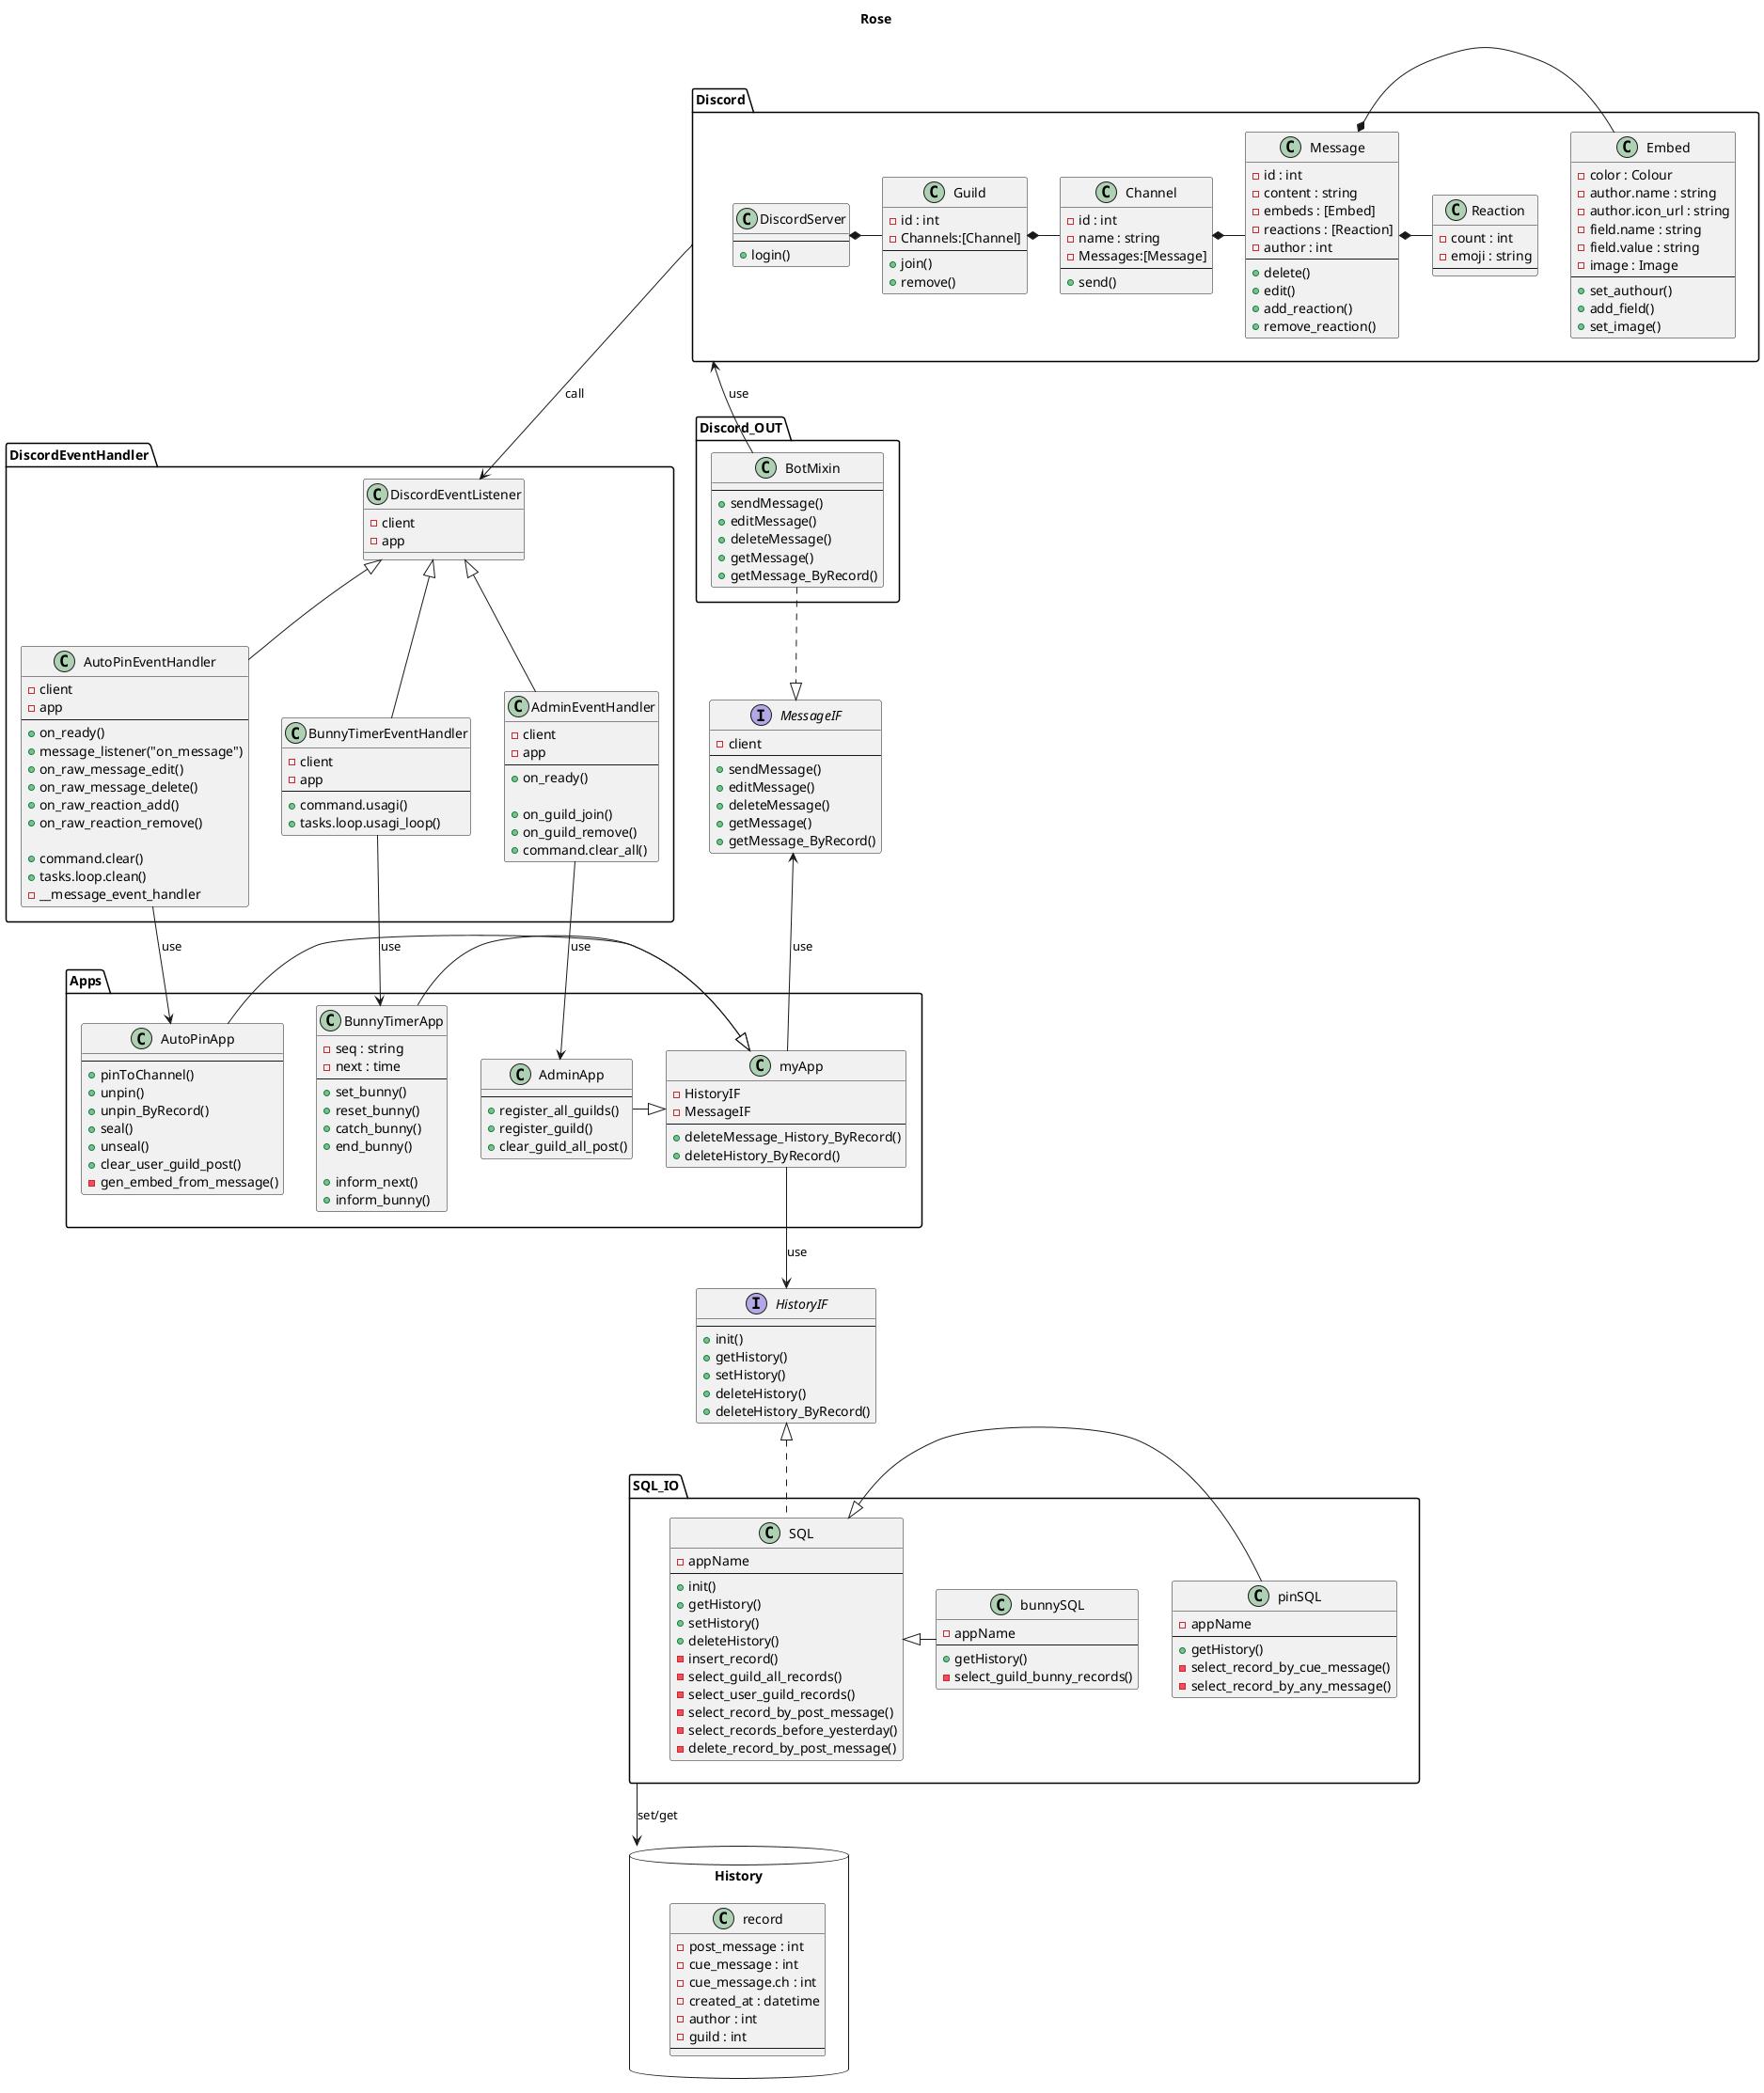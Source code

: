 @startuml class
title Rose
package Discord{
    class DiscordServer{
        ---
        + login()
    }

    class Guild{
        - id : int
        - Channels:[Channel]
        ---
        + join()
        + remove()
    }

    class Channel{
        - id : int
        - name : string
        - Messages:[Message]
        ---
        + send()
    }

    class Message{
        - id : int
        - content : string
        - embeds : [Embed]
        - reactions : [Reaction]
        - author : int
        ---
        + delete()
        + edit()
        + add_reaction()
        + remove_reaction()
    }

    class Embed{
        - color : Colour
        - author.name : string
        - author.icon_url : string
        - field.name : string
        - field.value : string
        - image : Image
        ---
        + set_authour()
        + add_field()
        + set_image()
    }

    class Reaction{
        - count : int
        - emoji : string
        ---
    }
}

package Discord_OUT{
    class BotMixin{
        ---
        + sendMessage()
        + editMessage()
        + deleteMessage()
        + getMessage()
        + getMessage_ByRecord()
    }
}

package DiscordEventHandler{

    class DiscordEventListener{
        - client
        - app
    }

    class AdminEventHandler{
        - client
        - app
        ---
        + on_ready()

        + on_guild_join()
        + on_guild_remove()
        + command.clear_all()
    }        
    class AutoPinEventHandler{
        - client
        - app
        ---
        + on_ready()
        + message_listener("on_message")
        + on_raw_message_edit()
        + on_raw_message_delete()
        + on_raw_reaction_add()
        + on_raw_reaction_remove()

        + command.clear()
        + tasks.loop.clean()
        - __message_event_handler
    }
    class BunnyTimerEventHandler{
        - client
        - app
        ---
        + command.usagi()
        + tasks.loop.usagi_loop()
    }
}

package Apps{
    class myApp{
        - HistoryIF
        - MessageIF
        ---
        + deleteMessage_History_ByRecord()
        + deleteHistory_ByRecord()
    }

    class AdminApp{
        ---
        + register_all_guilds()
        + register_guild()
        + clear_guild_all_post()
    }

    class AutoPinApp{
        ---
        + pinToChannel()
        + unpin()
        + unpin_ByRecord()
        + seal()
        + unseal()
        + clear_user_guild_post()
        - gen_embed_from_message()
    }

    class BunnyTimerApp{
        - seq : string
        - next : time
        ---
        + set_bunny()
        + reset_bunny()
        + catch_bunny()
        + end_bunny()

        + inform_next()
        + inform_bunny()
    }
}

package SQL_IO{
    class SQL{
        - appName
        ---
        + init()
        + getHistory()
        + setHistory()
        + deleteHistory()
        - insert_record()
        - select_guild_all_records()
        - select_user_guild_records()
        - select_record_by_post_message()
        - select_records_before_yesterday()
        - delete_record_by_post_message()
    }
    class pinSQL{
        - appName
        ---
        + getHistory()
        - select_record_by_cue_message()
        - select_record_by_any_message()
    }

    class bunnySQL{
        - appName
        ---
        + getHistory()
        - select_guild_bunny_records()
    }
}

interface MessageIF{
    - client
    ---
    + sendMessage()
    + editMessage()
    + deleteMessage()
    + getMessage()
    + getMessage_ByRecord()
}

interface HistoryIF{
    ---
    + init()
    + getHistory()
    + setHistory()
    + deleteHistory()
    + deleteHistory_ByRecord()
}

package History <<database>>{
    class record{
        - post_message : int
        - cue_message : int
        - cue_message.ch : int
        - created_at : datetime
        - author : int
        - guild : int
        ---
    }
}


'---Relations-------------------------

'Type	        Symbol
'Extension	    <|--	
'Composition	*--	
'Aggregation	o--	

''''''''''''''''''''''''''''
' relation internal package
''''''''''''''''''''''''''''
' relation in package Discord
DiscordServer   *-      Guild
Guild           *-      Channel
Channel         *-      Message
Message         *-      Embed
Message         *-      Reaction

' relation in package DiscordEventHandler
DiscordEventListener     <|--    AdminEventHandler
DiscordEventListener     <|--    AutoPinEventHandler
DiscordEventListener     <|--    BunnyTimerEventHandler


' relation in package Apps
myApp           <|-    AdminApp
myApp           <|-    AutoPinApp
myApp           <|-    BunnyTimerApp

' relation in package SQL_IO
SQL            <|-     pinSQL
SQL            <|-     bunnySQL


''''''''''''''''''''''''''''
' relation over package
''''''''''''''''''''''''''''
' relation btw. Discord and DiscordEventHandler
Discord         <--     BotMixin : use
Discord         -->     DiscordEventListener : call


' relation btw. DiscordEventHandler and Apps
AdminEventHandler        -->    AdminApp : use
AutoPinEventHandler      -->    AutoPinApp : use
BunnyTimerEventHandler   -->    BunnyTimerApp : use

' relation btw. SQL_IO and database
SQL_IO          -->     History : set/get

''''''''''''''''''''''''''''
' relation Interfaces
''''''''''''''''''''''''''''
' HistoryIF
HistoryIF       <|..    SQL
myApp           -->     HistoryIF : use

' MessageIF
BotMixin        ..|>    MessageIF

MessageIF       <--     myApp : use


@enduml